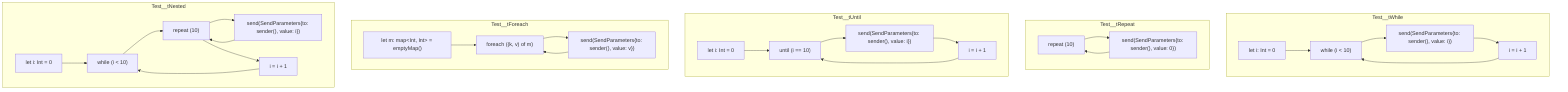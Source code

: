graph TD
subgraph Test__tWhile
    Test__tWhile_145["let i: Int = 0"]
    Test__tWhile_146["while (i &lt; 10)"]
    Test__tWhile_148["send(SendParameters{to: sender(), value: i})"]
    Test__tWhile_150["i = i + 1"]
    Test__tWhile_145 --> Test__tWhile_146
    Test__tWhile_146 --> Test__tWhile_148
    Test__tWhile_148 --> Test__tWhile_150
    Test__tWhile_150 --> Test__tWhile_146
end
subgraph Test__tRepeat
    Test__tRepeat_153["repeat (10)"]
    Test__tRepeat_154["send(SendParameters{to: sender(), value: 0})"]
    Test__tRepeat_153 --> Test__tRepeat_154
    Test__tRepeat_154 --> Test__tRepeat_153
end
subgraph Test__tUntil
    Test__tUntil_157["let i: Int = 0"]
    Test__tUntil_158["until (i == 10)"]
    Test__tUntil_160["send(SendParameters{to: sender(), value: i})"]
    Test__tUntil_162["i = i + 1"]
    Test__tUntil_157 --> Test__tUntil_158
    Test__tUntil_158 --> Test__tUntil_160
    Test__tUntil_160 --> Test__tUntil_162
    Test__tUntil_162 --> Test__tUntil_158
end
subgraph Test__tForeach
    Test__tForeach_165["let m: map&lt;Int, Int&gt; = emptyMap()"]
    Test__tForeach_166["foreach ((k, v) of m)"]
    Test__tForeach_168["send(SendParameters{to: sender(), value: v})"]
    Test__tForeach_165 --> Test__tForeach_166
    Test__tForeach_166 --> Test__tForeach_168
    Test__tForeach_168 --> Test__tForeach_166
end
subgraph Test__tNested
    Test__tNested_171["let i: Int = 0"]
    Test__tNested_172["while (i &lt; 10)"]
    Test__tNested_174["repeat (10)"]
    Test__tNested_176["send(SendParameters{to: sender(), value: i})"]
    Test__tNested_179["i = i + 1"]
    Test__tNested_171 --> Test__tNested_172
    Test__tNested_172 --> Test__tNested_174
    Test__tNested_174 --> Test__tNested_176
    Test__tNested_176 --> Test__tNested_174
    Test__tNested_174 --> Test__tNested_179
    Test__tNested_179 --> Test__tNested_172
end